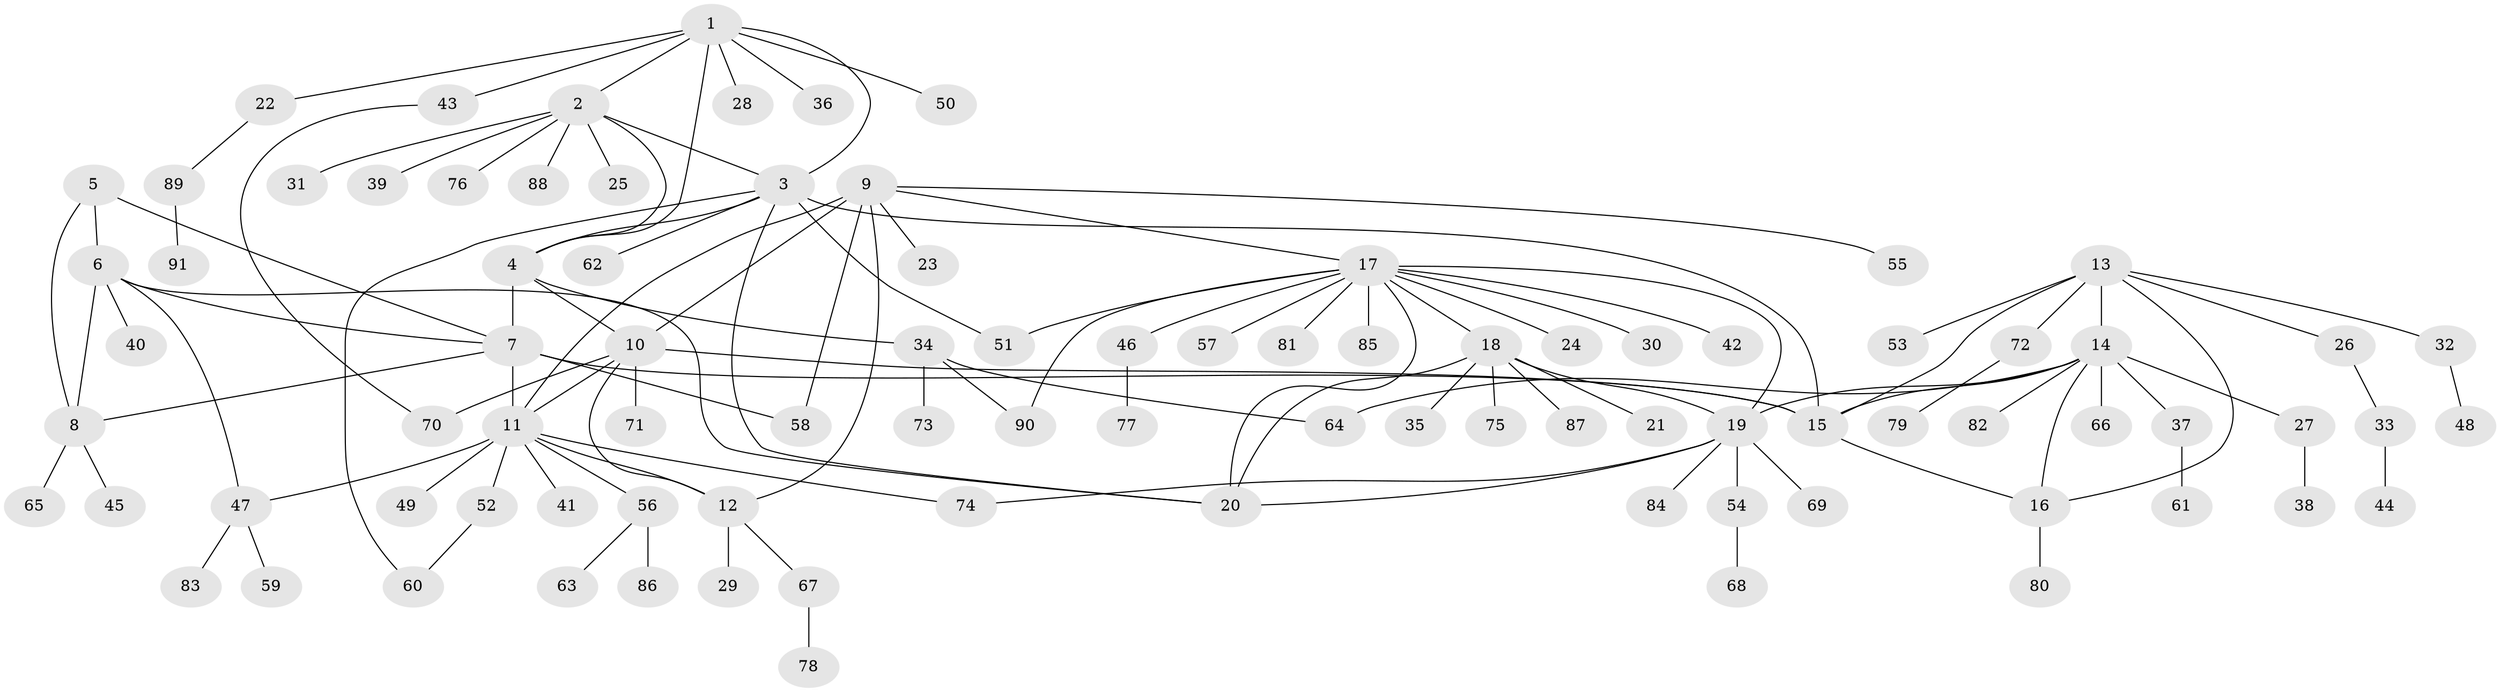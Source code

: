 // Generated by graph-tools (version 1.1) at 2025/37/03/09/25 02:37:34]
// undirected, 91 vertices, 119 edges
graph export_dot {
graph [start="1"]
  node [color=gray90,style=filled];
  1;
  2;
  3;
  4;
  5;
  6;
  7;
  8;
  9;
  10;
  11;
  12;
  13;
  14;
  15;
  16;
  17;
  18;
  19;
  20;
  21;
  22;
  23;
  24;
  25;
  26;
  27;
  28;
  29;
  30;
  31;
  32;
  33;
  34;
  35;
  36;
  37;
  38;
  39;
  40;
  41;
  42;
  43;
  44;
  45;
  46;
  47;
  48;
  49;
  50;
  51;
  52;
  53;
  54;
  55;
  56;
  57;
  58;
  59;
  60;
  61;
  62;
  63;
  64;
  65;
  66;
  67;
  68;
  69;
  70;
  71;
  72;
  73;
  74;
  75;
  76;
  77;
  78;
  79;
  80;
  81;
  82;
  83;
  84;
  85;
  86;
  87;
  88;
  89;
  90;
  91;
  1 -- 2;
  1 -- 3;
  1 -- 4;
  1 -- 22;
  1 -- 28;
  1 -- 36;
  1 -- 43;
  1 -- 50;
  2 -- 3;
  2 -- 4;
  2 -- 25;
  2 -- 31;
  2 -- 39;
  2 -- 76;
  2 -- 88;
  3 -- 4;
  3 -- 15;
  3 -- 20;
  3 -- 51;
  3 -- 60;
  3 -- 62;
  4 -- 7;
  4 -- 10;
  4 -- 34;
  5 -- 6;
  5 -- 7;
  5 -- 8;
  6 -- 7;
  6 -- 8;
  6 -- 20;
  6 -- 40;
  6 -- 47;
  7 -- 8;
  7 -- 11;
  7 -- 15;
  7 -- 58;
  8 -- 45;
  8 -- 65;
  9 -- 10;
  9 -- 11;
  9 -- 12;
  9 -- 17;
  9 -- 23;
  9 -- 55;
  9 -- 58;
  10 -- 11;
  10 -- 12;
  10 -- 15;
  10 -- 70;
  10 -- 71;
  11 -- 12;
  11 -- 41;
  11 -- 47;
  11 -- 49;
  11 -- 52;
  11 -- 56;
  11 -- 74;
  12 -- 29;
  12 -- 67;
  13 -- 14;
  13 -- 15;
  13 -- 16;
  13 -- 26;
  13 -- 32;
  13 -- 53;
  13 -- 72;
  14 -- 15;
  14 -- 16;
  14 -- 19;
  14 -- 27;
  14 -- 37;
  14 -- 64;
  14 -- 66;
  14 -- 82;
  15 -- 16;
  16 -- 80;
  17 -- 18;
  17 -- 19;
  17 -- 20;
  17 -- 24;
  17 -- 30;
  17 -- 42;
  17 -- 46;
  17 -- 51;
  17 -- 57;
  17 -- 81;
  17 -- 85;
  17 -- 90;
  18 -- 19;
  18 -- 20;
  18 -- 21;
  18 -- 35;
  18 -- 75;
  18 -- 87;
  19 -- 20;
  19 -- 54;
  19 -- 69;
  19 -- 74;
  19 -- 84;
  22 -- 89;
  26 -- 33;
  27 -- 38;
  32 -- 48;
  33 -- 44;
  34 -- 64;
  34 -- 73;
  34 -- 90;
  37 -- 61;
  43 -- 70;
  46 -- 77;
  47 -- 59;
  47 -- 83;
  52 -- 60;
  54 -- 68;
  56 -- 63;
  56 -- 86;
  67 -- 78;
  72 -- 79;
  89 -- 91;
}
